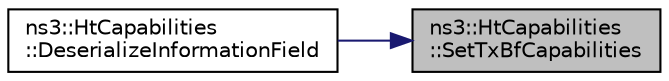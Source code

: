 digraph "ns3::HtCapabilities::SetTxBfCapabilities"
{
 // LATEX_PDF_SIZE
  edge [fontname="Helvetica",fontsize="10",labelfontname="Helvetica",labelfontsize="10"];
  node [fontname="Helvetica",fontsize="10",shape=record];
  rankdir="RL";
  Node1 [label="ns3::HtCapabilities\l::SetTxBfCapabilities",height=0.2,width=0.4,color="black", fillcolor="grey75", style="filled", fontcolor="black",tooltip="Set the Transmit Beamforming (TxBF) Capabilities field in the HT Capabilities information element."];
  Node1 -> Node2 [dir="back",color="midnightblue",fontsize="10",style="solid",fontname="Helvetica"];
  Node2 [label="ns3::HtCapabilities\l::DeserializeInformationField",height=0.2,width=0.4,color="black", fillcolor="white", style="filled",URL="$classns3_1_1_ht_capabilities.html#ab446238e98254b5778cc209161e6f137",tooltip="Deserialize information (i.e., the body of the IE, not including the Element ID and length octets)"];
}
